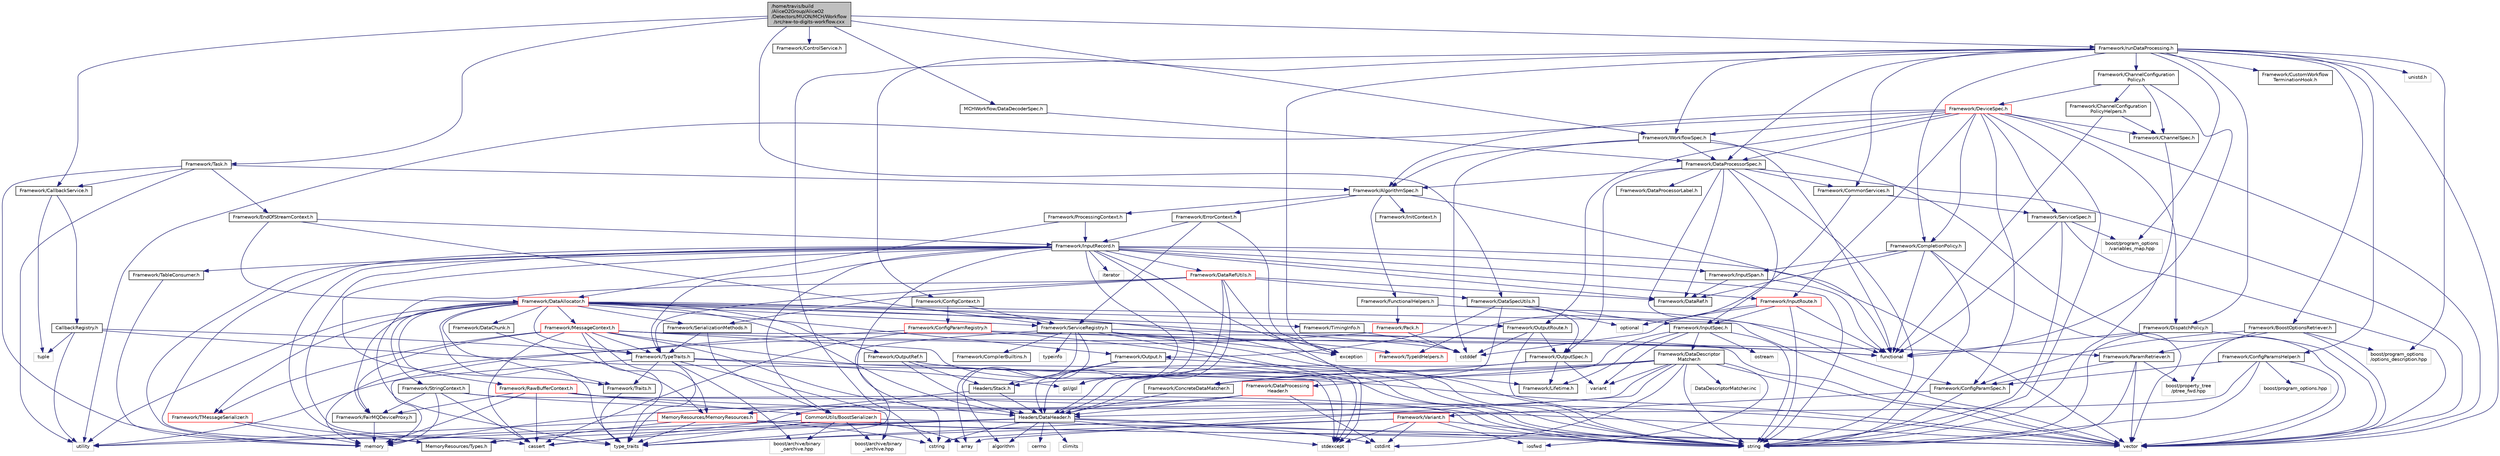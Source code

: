 digraph "/home/travis/build/AliceO2Group/AliceO2/Detectors/MUON/MCH/Workflow/src/raw-to-digits-workflow.cxx"
{
 // INTERACTIVE_SVG=YES
  bgcolor="transparent";
  edge [fontname="Helvetica",fontsize="10",labelfontname="Helvetica",labelfontsize="10"];
  node [fontname="Helvetica",fontsize="10",shape=record];
  Node0 [label="/home/travis/build\l/AliceO2Group/AliceO2\l/Detectors/MUON/MCH/Workflow\l/src/raw-to-digits-workflow.cxx",height=0.2,width=0.4,color="black", fillcolor="grey75", style="filled", fontcolor="black"];
  Node0 -> Node1 [color="midnightblue",fontsize="10",style="solid",fontname="Helvetica"];
  Node1 [label="Framework/WorkflowSpec.h",height=0.2,width=0.4,color="black",URL="$df/da1/WorkflowSpec_8h.html"];
  Node1 -> Node2 [color="midnightblue",fontsize="10",style="solid",fontname="Helvetica"];
  Node2 [label="Framework/DataProcessorSpec.h",height=0.2,width=0.4,color="black",URL="$d0/df4/DataProcessorSpec_8h.html"];
  Node2 -> Node3 [color="midnightblue",fontsize="10",style="solid",fontname="Helvetica"];
  Node3 [label="Framework/AlgorithmSpec.h",height=0.2,width=0.4,color="black",URL="$d0/d14/AlgorithmSpec_8h.html"];
  Node3 -> Node4 [color="midnightblue",fontsize="10",style="solid",fontname="Helvetica"];
  Node4 [label="Framework/ProcessingContext.h",height=0.2,width=0.4,color="black",URL="$de/d6a/ProcessingContext_8h.html"];
  Node4 -> Node5 [color="midnightblue",fontsize="10",style="solid",fontname="Helvetica"];
  Node5 [label="Framework/InputRecord.h",height=0.2,width=0.4,color="black",URL="$d6/d5c/InputRecord_8h.html"];
  Node5 -> Node6 [color="midnightblue",fontsize="10",style="solid",fontname="Helvetica"];
  Node6 [label="Framework/DataRef.h",height=0.2,width=0.4,color="black",URL="$d5/dfb/DataRef_8h.html"];
  Node5 -> Node7 [color="midnightblue",fontsize="10",style="solid",fontname="Helvetica"];
  Node7 [label="Framework/DataRefUtils.h",height=0.2,width=0.4,color="red",URL="$d5/db8/DataRefUtils_8h.html"];
  Node7 -> Node6 [color="midnightblue",fontsize="10",style="solid",fontname="Helvetica"];
  Node7 -> Node21 [color="midnightblue",fontsize="10",style="solid",fontname="Helvetica"];
  Node21 [label="Framework/SerializationMethods.h",height=0.2,width=0.4,color="black",URL="$d1/d53/SerializationMethods_8h.html",tooltip="Type wrappers for enfording a specific serialization method. "];
  Node21 -> Node22 [color="midnightblue",fontsize="10",style="solid",fontname="Helvetica"];
  Node22 [label="Framework/TypeTraits.h",height=0.2,width=0.4,color="black",URL="$d0/d95/TypeTraits_8h.html"];
  Node22 -> Node23 [color="midnightblue",fontsize="10",style="solid",fontname="Helvetica"];
  Node23 [label="type_traits",height=0.2,width=0.4,color="grey75"];
  Node22 -> Node24 [color="midnightblue",fontsize="10",style="solid",fontname="Helvetica"];
  Node24 [label="vector",height=0.2,width=0.4,color="grey75"];
  Node22 -> Node17 [color="midnightblue",fontsize="10",style="solid",fontname="Helvetica"];
  Node17 [label="memory",height=0.2,width=0.4,color="grey75"];
  Node22 -> Node25 [color="midnightblue",fontsize="10",style="solid",fontname="Helvetica"];
  Node25 [label="Framework/Traits.h",height=0.2,width=0.4,color="black",URL="$db/d31/Traits_8h.html"];
  Node25 -> Node23 [color="midnightblue",fontsize="10",style="solid",fontname="Helvetica"];
  Node22 -> Node26 [color="midnightblue",fontsize="10",style="solid",fontname="Helvetica"];
  Node26 [label="boost/archive/binary\l_iarchive.hpp",height=0.2,width=0.4,color="grey75"];
  Node22 -> Node27 [color="midnightblue",fontsize="10",style="solid",fontname="Helvetica"];
  Node27 [label="boost/archive/binary\l_oarchive.hpp",height=0.2,width=0.4,color="grey75"];
  Node22 -> Node28 [color="midnightblue",fontsize="10",style="solid",fontname="Helvetica"];
  Node28 [label="gsl/gsl",height=0.2,width=0.4,color="grey75"];
  Node21 -> Node29 [color="midnightblue",fontsize="10",style="solid",fontname="Helvetica"];
  Node29 [label="CommonUtils/BoostSerializer.h",height=0.2,width=0.4,color="red",URL="$d7/d91/BoostSerializer_8h.html",tooltip="Templatised boost serializer/deserializer for containers and base types. "];
  Node29 -> Node30 [color="midnightblue",fontsize="10",style="solid",fontname="Helvetica"];
  Node30 [label="utility",height=0.2,width=0.4,color="grey75"];
  Node29 -> Node23 [color="midnightblue",fontsize="10",style="solid",fontname="Helvetica"];
  Node29 -> Node31 [color="midnightblue",fontsize="10",style="solid",fontname="Helvetica"];
  Node31 [label="array",height=0.2,width=0.4,color="grey75"];
  Node29 -> Node24 [color="midnightblue",fontsize="10",style="solid",fontname="Helvetica"];
  Node29 -> Node26 [color="midnightblue",fontsize="10",style="solid",fontname="Helvetica"];
  Node29 -> Node27 [color="midnightblue",fontsize="10",style="solid",fontname="Helvetica"];
  Node7 -> Node43 [color="midnightblue",fontsize="10",style="solid",fontname="Helvetica"];
  Node43 [label="Framework/DataSpecUtils.h",height=0.2,width=0.4,color="black",URL="$d6/d68/DataSpecUtils_8h.html"];
  Node43 -> Node44 [color="midnightblue",fontsize="10",style="solid",fontname="Helvetica"];
  Node44 [label="Framework/OutputSpec.h",height=0.2,width=0.4,color="black",URL="$db/d2d/OutputSpec_8h.html"];
  Node44 -> Node45 [color="midnightblue",fontsize="10",style="solid",fontname="Helvetica"];
  Node45 [label="Headers/DataHeader.h",height=0.2,width=0.4,color="black",URL="$dc/dcd/DataHeader_8h.html"];
  Node45 -> Node46 [color="midnightblue",fontsize="10",style="solid",fontname="Helvetica"];
  Node46 [label="cstdint",height=0.2,width=0.4,color="grey75"];
  Node45 -> Node17 [color="midnightblue",fontsize="10",style="solid",fontname="Helvetica"];
  Node45 -> Node47 [color="midnightblue",fontsize="10",style="solid",fontname="Helvetica"];
  Node47 [label="cassert",height=0.2,width=0.4,color="grey75"];
  Node45 -> Node48 [color="midnightblue",fontsize="10",style="solid",fontname="Helvetica"];
  Node48 [label="cstring",height=0.2,width=0.4,color="grey75"];
  Node45 -> Node49 [color="midnightblue",fontsize="10",style="solid",fontname="Helvetica"];
  Node49 [label="algorithm",height=0.2,width=0.4,color="grey75"];
  Node45 -> Node50 [color="midnightblue",fontsize="10",style="solid",fontname="Helvetica"];
  Node50 [label="stdexcept",height=0.2,width=0.4,color="grey75"];
  Node45 -> Node51 [color="midnightblue",fontsize="10",style="solid",fontname="Helvetica"];
  Node51 [label="string",height=0.2,width=0.4,color="grey75"];
  Node45 -> Node52 [color="midnightblue",fontsize="10",style="solid",fontname="Helvetica"];
  Node52 [label="climits",height=0.2,width=0.4,color="grey75"];
  Node45 -> Node19 [color="midnightblue",fontsize="10",style="solid",fontname="Helvetica"];
  Node19 [label="MemoryResources/Types.h",height=0.2,width=0.4,color="black",URL="$d7/df8/Types_8h.html"];
  Node45 -> Node53 [color="midnightblue",fontsize="10",style="solid",fontname="Helvetica"];
  Node53 [label="cerrno",height=0.2,width=0.4,color="grey75"];
  Node44 -> Node54 [color="midnightblue",fontsize="10",style="solid",fontname="Helvetica"];
  Node54 [label="Framework/Lifetime.h",height=0.2,width=0.4,color="black",URL="$dc/dca/Lifetime_8h.html"];
  Node44 -> Node55 [color="midnightblue",fontsize="10",style="solid",fontname="Helvetica"];
  Node55 [label="Framework/ConcreteDataMatcher.h",height=0.2,width=0.4,color="black",URL="$d0/d1b/ConcreteDataMatcher_8h.html"];
  Node55 -> Node45 [color="midnightblue",fontsize="10",style="solid",fontname="Helvetica"];
  Node44 -> Node56 [color="midnightblue",fontsize="10",style="solid",fontname="Helvetica"];
  Node56 [label="variant",height=0.2,width=0.4,color="grey75"];
  Node43 -> Node57 [color="midnightblue",fontsize="10",style="solid",fontname="Helvetica"];
  Node57 [label="Framework/InputSpec.h",height=0.2,width=0.4,color="black",URL="$d5/d3f/InputSpec_8h.html"];
  Node57 -> Node54 [color="midnightblue",fontsize="10",style="solid",fontname="Helvetica"];
  Node57 -> Node55 [color="midnightblue",fontsize="10",style="solid",fontname="Helvetica"];
  Node57 -> Node58 [color="midnightblue",fontsize="10",style="solid",fontname="Helvetica"];
  Node58 [label="Framework/DataDescriptor\lMatcher.h",height=0.2,width=0.4,color="black",URL="$d3/da3/DataDescriptorMatcher_8h.html"];
  Node58 -> Node55 [color="midnightblue",fontsize="10",style="solid",fontname="Helvetica"];
  Node58 -> Node59 [color="midnightblue",fontsize="10",style="solid",fontname="Helvetica"];
  Node59 [label="Framework/DataProcessing\lHeader.h",height=0.2,width=0.4,color="red",URL="$d6/dc9/DataProcessingHeader_8h.html"];
  Node59 -> Node45 [color="midnightblue",fontsize="10",style="solid",fontname="Helvetica"];
  Node59 -> Node46 [color="midnightblue",fontsize="10",style="solid",fontname="Helvetica"];
  Node59 -> Node17 [color="midnightblue",fontsize="10",style="solid",fontname="Helvetica"];
  Node59 -> Node47 [color="midnightblue",fontsize="10",style="solid",fontname="Helvetica"];
  Node58 -> Node45 [color="midnightblue",fontsize="10",style="solid",fontname="Helvetica"];
  Node58 -> Node62 [color="midnightblue",fontsize="10",style="solid",fontname="Helvetica"];
  Node62 [label="Headers/Stack.h",height=0.2,width=0.4,color="black",URL="$d4/d00/Headers_2include_2Headers_2Stack_8h.html"];
  Node62 -> Node63 [color="midnightblue",fontsize="10",style="solid",fontname="Helvetica"];
  Node63 [label="MemoryResources/MemoryResources.h",height=0.2,width=0.4,color="red",URL="$dc/d03/MemoryResources_8h.html"];
  Node63 -> Node48 [color="midnightblue",fontsize="10",style="solid",fontname="Helvetica"];
  Node63 -> Node51 [color="midnightblue",fontsize="10",style="solid",fontname="Helvetica"];
  Node63 -> Node23 [color="midnightblue",fontsize="10",style="solid",fontname="Helvetica"];
  Node63 -> Node30 [color="midnightblue",fontsize="10",style="solid",fontname="Helvetica"];
  Node63 -> Node24 [color="midnightblue",fontsize="10",style="solid",fontname="Helvetica"];
  Node63 -> Node19 [color="midnightblue",fontsize="10",style="solid",fontname="Helvetica"];
  Node62 -> Node45 [color="midnightblue",fontsize="10",style="solid",fontname="Helvetica"];
  Node58 -> Node31 [color="midnightblue",fontsize="10",style="solid",fontname="Helvetica"];
  Node58 -> Node46 [color="midnightblue",fontsize="10",style="solid",fontname="Helvetica"];
  Node58 -> Node73 [color="midnightblue",fontsize="10",style="solid",fontname="Helvetica"];
  Node73 [label="iosfwd",height=0.2,width=0.4,color="grey75"];
  Node58 -> Node51 [color="midnightblue",fontsize="10",style="solid",fontname="Helvetica"];
  Node58 -> Node56 [color="midnightblue",fontsize="10",style="solid",fontname="Helvetica"];
  Node58 -> Node24 [color="midnightblue",fontsize="10",style="solid",fontname="Helvetica"];
  Node58 -> Node74 [color="midnightblue",fontsize="10",style="solid",fontname="Helvetica"];
  Node74 [label="DataDescriptorMatcher.inc",height=0.2,width=0.4,color="grey75"];
  Node57 -> Node51 [color="midnightblue",fontsize="10",style="solid",fontname="Helvetica"];
  Node57 -> Node75 [color="midnightblue",fontsize="10",style="solid",fontname="Helvetica"];
  Node75 [label="ostream",height=0.2,width=0.4,color="grey75"];
  Node57 -> Node56 [color="midnightblue",fontsize="10",style="solid",fontname="Helvetica"];
  Node43 -> Node45 [color="midnightblue",fontsize="10",style="solid",fontname="Helvetica"];
  Node43 -> Node76 [color="midnightblue",fontsize="10",style="solid",fontname="Helvetica"];
  Node76 [label="Framework/Output.h",height=0.2,width=0.4,color="black",URL="$d3/ddf/Output_8h.html"];
  Node76 -> Node45 [color="midnightblue",fontsize="10",style="solid",fontname="Helvetica"];
  Node76 -> Node54 [color="midnightblue",fontsize="10",style="solid",fontname="Helvetica"];
  Node76 -> Node62 [color="midnightblue",fontsize="10",style="solid",fontname="Helvetica"];
  Node43 -> Node77 [color="midnightblue",fontsize="10",style="solid",fontname="Helvetica"];
  Node77 [label="optional",height=0.2,width=0.4,color="grey75"];
  Node7 -> Node22 [color="midnightblue",fontsize="10",style="solid",fontname="Helvetica"];
  Node7 -> Node45 [color="midnightblue",fontsize="10",style="solid",fontname="Helvetica"];
  Node7 -> Node28 [color="midnightblue",fontsize="10",style="solid",fontname="Helvetica"];
  Node7 -> Node50 [color="midnightblue",fontsize="10",style="solid",fontname="Helvetica"];
  Node7 -> Node23 [color="midnightblue",fontsize="10",style="solid",fontname="Helvetica"];
  Node5 -> Node80 [color="midnightblue",fontsize="10",style="solid",fontname="Helvetica"];
  Node80 [label="Framework/InputRoute.h",height=0.2,width=0.4,color="red",URL="$d5/d19/InputRoute_8h.html"];
  Node80 -> Node57 [color="midnightblue",fontsize="10",style="solid",fontname="Helvetica"];
  Node80 -> Node84 [color="midnightblue",fontsize="10",style="solid",fontname="Helvetica"];
  Node84 [label="cstddef",height=0.2,width=0.4,color="grey75"];
  Node80 -> Node51 [color="midnightblue",fontsize="10",style="solid",fontname="Helvetica"];
  Node80 -> Node83 [color="midnightblue",fontsize="10",style="solid",fontname="Helvetica"];
  Node83 [label="functional",height=0.2,width=0.4,color="grey75"];
  Node80 -> Node77 [color="midnightblue",fontsize="10",style="solid",fontname="Helvetica"];
  Node5 -> Node22 [color="midnightblue",fontsize="10",style="solid",fontname="Helvetica"];
  Node5 -> Node85 [color="midnightblue",fontsize="10",style="solid",fontname="Helvetica"];
  Node85 [label="Framework/InputSpan.h",height=0.2,width=0.4,color="black",URL="$da/d0f/InputSpan_8h.html"];
  Node85 -> Node6 [color="midnightblue",fontsize="10",style="solid",fontname="Helvetica"];
  Node85 -> Node83 [color="midnightblue",fontsize="10",style="solid",fontname="Helvetica"];
  Node5 -> Node86 [color="midnightblue",fontsize="10",style="solid",fontname="Helvetica"];
  Node86 [label="Framework/TableConsumer.h",height=0.2,width=0.4,color="black",URL="$dc/d03/TableConsumer_8h.html"];
  Node86 -> Node17 [color="midnightblue",fontsize="10",style="solid",fontname="Helvetica"];
  Node5 -> Node25 [color="midnightblue",fontsize="10",style="solid",fontname="Helvetica"];
  Node5 -> Node19 [color="midnightblue",fontsize="10",style="solid",fontname="Helvetica"];
  Node5 -> Node45 [color="midnightblue",fontsize="10",style="solid",fontname="Helvetica"];
  Node5 -> Node29 [color="midnightblue",fontsize="10",style="solid",fontname="Helvetica"];
  Node5 -> Node28 [color="midnightblue",fontsize="10",style="solid",fontname="Helvetica"];
  Node5 -> Node87 [color="midnightblue",fontsize="10",style="solid",fontname="Helvetica"];
  Node87 [label="iterator",height=0.2,width=0.4,color="grey75"];
  Node5 -> Node51 [color="midnightblue",fontsize="10",style="solid",fontname="Helvetica"];
  Node5 -> Node24 [color="midnightblue",fontsize="10",style="solid",fontname="Helvetica"];
  Node5 -> Node48 [color="midnightblue",fontsize="10",style="solid",fontname="Helvetica"];
  Node5 -> Node47 [color="midnightblue",fontsize="10",style="solid",fontname="Helvetica"];
  Node5 -> Node88 [color="midnightblue",fontsize="10",style="solid",fontname="Helvetica"];
  Node88 [label="exception",height=0.2,width=0.4,color="grey75"];
  Node5 -> Node17 [color="midnightblue",fontsize="10",style="solid",fontname="Helvetica"];
  Node5 -> Node23 [color="midnightblue",fontsize="10",style="solid",fontname="Helvetica"];
  Node4 -> Node89 [color="midnightblue",fontsize="10",style="solid",fontname="Helvetica"];
  Node89 [label="Framework/DataAllocator.h",height=0.2,width=0.4,color="red",URL="$d1/d28/DataAllocator_8h.html"];
  Node89 -> Node90 [color="midnightblue",fontsize="10",style="solid",fontname="Helvetica"];
  Node90 [label="Framework/MessageContext.h",height=0.2,width=0.4,color="red",URL="$dc/dc4/MessageContext_8h.html"];
  Node90 -> Node93 [color="midnightblue",fontsize="10",style="solid",fontname="Helvetica"];
  Node93 [label="Framework/FairMQDeviceProxy.h",height=0.2,width=0.4,color="black",URL="$d8/d71/FairMQDeviceProxy_8h.html"];
  Node93 -> Node17 [color="midnightblue",fontsize="10",style="solid",fontname="Helvetica"];
  Node90 -> Node9 [color="midnightblue",fontsize="10",style="solid",fontname="Helvetica"];
  Node9 [label="Framework/TMessageSerializer.h",height=0.2,width=0.4,color="red",URL="$d8/d3c/TMessageSerializer_8h.html"];
  Node9 -> Node17 [color="midnightblue",fontsize="10",style="solid",fontname="Helvetica"];
  Node9 -> Node19 [color="midnightblue",fontsize="10",style="solid",fontname="Helvetica"];
  Node90 -> Node22 [color="midnightblue",fontsize="10",style="solid",fontname="Helvetica"];
  Node90 -> Node45 [color="midnightblue",fontsize="10",style="solid",fontname="Helvetica"];
  Node90 -> Node63 [color="midnightblue",fontsize="10",style="solid",fontname="Helvetica"];
  Node90 -> Node47 [color="midnightblue",fontsize="10",style="solid",fontname="Helvetica"];
  Node90 -> Node83 [color="midnightblue",fontsize="10",style="solid",fontname="Helvetica"];
  Node90 -> Node50 [color="midnightblue",fontsize="10",style="solid",fontname="Helvetica"];
  Node90 -> Node51 [color="midnightblue",fontsize="10",style="solid",fontname="Helvetica"];
  Node90 -> Node23 [color="midnightblue",fontsize="10",style="solid",fontname="Helvetica"];
  Node90 -> Node24 [color="midnightblue",fontsize="10",style="solid",fontname="Helvetica"];
  Node89 -> Node95 [color="midnightblue",fontsize="10",style="solid",fontname="Helvetica"];
  Node95 [label="Framework/StringContext.h",height=0.2,width=0.4,color="black",URL="$dd/df6/StringContext_8h.html"];
  Node95 -> Node93 [color="midnightblue",fontsize="10",style="solid",fontname="Helvetica"];
  Node95 -> Node24 [color="midnightblue",fontsize="10",style="solid",fontname="Helvetica"];
  Node95 -> Node47 [color="midnightblue",fontsize="10",style="solid",fontname="Helvetica"];
  Node95 -> Node51 [color="midnightblue",fontsize="10",style="solid",fontname="Helvetica"];
  Node95 -> Node17 [color="midnightblue",fontsize="10",style="solid",fontname="Helvetica"];
  Node89 -> Node96 [color="midnightblue",fontsize="10",style="solid",fontname="Helvetica"];
  Node96 [label="Framework/RawBufferContext.h",height=0.2,width=0.4,color="red",URL="$d8/d25/RawBufferContext_8h.html",tooltip=" "];
  Node96 -> Node93 [color="midnightblue",fontsize="10",style="solid",fontname="Helvetica"];
  Node96 -> Node29 [color="midnightblue",fontsize="10",style="solid",fontname="Helvetica"];
  Node96 -> Node24 [color="midnightblue",fontsize="10",style="solid",fontname="Helvetica"];
  Node96 -> Node47 [color="midnightblue",fontsize="10",style="solid",fontname="Helvetica"];
  Node96 -> Node51 [color="midnightblue",fontsize="10",style="solid",fontname="Helvetica"];
  Node96 -> Node17 [color="midnightblue",fontsize="10",style="solid",fontname="Helvetica"];
  Node89 -> Node76 [color="midnightblue",fontsize="10",style="solid",fontname="Helvetica"];
  Node89 -> Node98 [color="midnightblue",fontsize="10",style="solid",fontname="Helvetica"];
  Node98 [label="Framework/OutputRef.h",height=0.2,width=0.4,color="black",URL="$d6/d5a/OutputRef_8h.html"];
  Node98 -> Node45 [color="midnightblue",fontsize="10",style="solid",fontname="Helvetica"];
  Node98 -> Node62 [color="midnightblue",fontsize="10",style="solid",fontname="Helvetica"];
  Node98 -> Node51 [color="midnightblue",fontsize="10",style="solid",fontname="Helvetica"];
  Node89 -> Node99 [color="midnightblue",fontsize="10",style="solid",fontname="Helvetica"];
  Node99 [label="Framework/OutputRoute.h",height=0.2,width=0.4,color="black",URL="$d6/df4/OutputRoute_8h.html"];
  Node99 -> Node44 [color="midnightblue",fontsize="10",style="solid",fontname="Helvetica"];
  Node99 -> Node84 [color="midnightblue",fontsize="10",style="solid",fontname="Helvetica"];
  Node99 -> Node51 [color="midnightblue",fontsize="10",style="solid",fontname="Helvetica"];
  Node89 -> Node100 [color="midnightblue",fontsize="10",style="solid",fontname="Helvetica"];
  Node100 [label="Framework/DataChunk.h",height=0.2,width=0.4,color="black",URL="$d7/d31/DataChunk_8h.html"];
  Node100 -> Node63 [color="midnightblue",fontsize="10",style="solid",fontname="Helvetica"];
  Node89 -> Node93 [color="midnightblue",fontsize="10",style="solid",fontname="Helvetica"];
  Node89 -> Node101 [color="midnightblue",fontsize="10",style="solid",fontname="Helvetica"];
  Node101 [label="Framework/TimingInfo.h",height=0.2,width=0.4,color="black",URL="$da/d2b/TimingInfo_8h.html"];
  Node101 -> Node84 [color="midnightblue",fontsize="10",style="solid",fontname="Helvetica"];
  Node89 -> Node9 [color="midnightblue",fontsize="10",style="solid",fontname="Helvetica"];
  Node89 -> Node22 [color="midnightblue",fontsize="10",style="solid",fontname="Helvetica"];
  Node89 -> Node25 [color="midnightblue",fontsize="10",style="solid",fontname="Helvetica"];
  Node89 -> Node21 [color="midnightblue",fontsize="10",style="solid",fontname="Helvetica"];
  Node89 -> Node102 [color="midnightblue",fontsize="10",style="solid",fontname="Helvetica"];
  Node102 [label="Framework/ServiceRegistry.h",height=0.2,width=0.4,color="black",URL="$d8/d17/ServiceRegistry_8h.html"];
  Node102 -> Node103 [color="midnightblue",fontsize="10",style="solid",fontname="Helvetica"];
  Node103 [label="Framework/CompilerBuiltins.h",height=0.2,width=0.4,color="black",URL="$d9/de8/CompilerBuiltins_8h.html"];
  Node102 -> Node104 [color="midnightblue",fontsize="10",style="solid",fontname="Helvetica"];
  Node104 [label="Framework/TypeIdHelpers.h",height=0.2,width=0.4,color="red",URL="$d2/d9a/TypeIdHelpers_8h.html"];
  Node102 -> Node49 [color="midnightblue",fontsize="10",style="solid",fontname="Helvetica"];
  Node102 -> Node31 [color="midnightblue",fontsize="10",style="solid",fontname="Helvetica"];
  Node102 -> Node88 [color="midnightblue",fontsize="10",style="solid",fontname="Helvetica"];
  Node102 -> Node83 [color="midnightblue",fontsize="10",style="solid",fontname="Helvetica"];
  Node102 -> Node51 [color="midnightblue",fontsize="10",style="solid",fontname="Helvetica"];
  Node102 -> Node23 [color="midnightblue",fontsize="10",style="solid",fontname="Helvetica"];
  Node102 -> Node107 [color="midnightblue",fontsize="10",style="solid",fontname="Helvetica"];
  Node107 [label="typeinfo",height=0.2,width=0.4,color="grey75"];
  Node102 -> Node50 [color="midnightblue",fontsize="10",style="solid",fontname="Helvetica"];
  Node89 -> Node45 [color="midnightblue",fontsize="10",style="solid",fontname="Helvetica"];
  Node89 -> Node24 [color="midnightblue",fontsize="10",style="solid",fontname="Helvetica"];
  Node89 -> Node51 [color="midnightblue",fontsize="10",style="solid",fontname="Helvetica"];
  Node89 -> Node30 [color="midnightblue",fontsize="10",style="solid",fontname="Helvetica"];
  Node89 -> Node23 [color="midnightblue",fontsize="10",style="solid",fontname="Helvetica"];
  Node89 -> Node84 [color="midnightblue",fontsize="10",style="solid",fontname="Helvetica"];
  Node3 -> Node108 [color="midnightblue",fontsize="10",style="solid",fontname="Helvetica"];
  Node108 [label="Framework/ErrorContext.h",height=0.2,width=0.4,color="black",URL="$d7/dad/ErrorContext_8h.html"];
  Node108 -> Node5 [color="midnightblue",fontsize="10",style="solid",fontname="Helvetica"];
  Node108 -> Node102 [color="midnightblue",fontsize="10",style="solid",fontname="Helvetica"];
  Node108 -> Node88 [color="midnightblue",fontsize="10",style="solid",fontname="Helvetica"];
  Node3 -> Node109 [color="midnightblue",fontsize="10",style="solid",fontname="Helvetica"];
  Node109 [label="Framework/InitContext.h",height=0.2,width=0.4,color="black",URL="$d4/d2b/InitContext_8h.html"];
  Node3 -> Node110 [color="midnightblue",fontsize="10",style="solid",fontname="Helvetica"];
  Node110 [label="Framework/FunctionalHelpers.h",height=0.2,width=0.4,color="black",URL="$de/d9b/FunctionalHelpers_8h.html"];
  Node110 -> Node111 [color="midnightblue",fontsize="10",style="solid",fontname="Helvetica"];
  Node111 [label="Framework/Pack.h",height=0.2,width=0.4,color="red",URL="$dd/dce/Pack_8h.html"];
  Node111 -> Node84 [color="midnightblue",fontsize="10",style="solid",fontname="Helvetica"];
  Node111 -> Node30 [color="midnightblue",fontsize="10",style="solid",fontname="Helvetica"];
  Node110 -> Node83 [color="midnightblue",fontsize="10",style="solid",fontname="Helvetica"];
  Node3 -> Node83 [color="midnightblue",fontsize="10",style="solid",fontname="Helvetica"];
  Node2 -> Node112 [color="midnightblue",fontsize="10",style="solid",fontname="Helvetica"];
  Node112 [label="Framework/ConfigParamSpec.h",height=0.2,width=0.4,color="black",URL="$d0/d1c/ConfigParamSpec_8h.html"];
  Node112 -> Node113 [color="midnightblue",fontsize="10",style="solid",fontname="Helvetica"];
  Node113 [label="Framework/Variant.h",height=0.2,width=0.4,color="red",URL="$de/d56/Variant_8h.html"];
  Node113 -> Node23 [color="midnightblue",fontsize="10",style="solid",fontname="Helvetica"];
  Node113 -> Node48 [color="midnightblue",fontsize="10",style="solid",fontname="Helvetica"];
  Node113 -> Node46 [color="midnightblue",fontsize="10",style="solid",fontname="Helvetica"];
  Node113 -> Node50 [color="midnightblue",fontsize="10",style="solid",fontname="Helvetica"];
  Node113 -> Node73 [color="midnightblue",fontsize="10",style="solid",fontname="Helvetica"];
  Node113 -> Node51 [color="midnightblue",fontsize="10",style="solid",fontname="Helvetica"];
  Node112 -> Node51 [color="midnightblue",fontsize="10",style="solid",fontname="Helvetica"];
  Node2 -> Node116 [color="midnightblue",fontsize="10",style="solid",fontname="Helvetica"];
  Node116 [label="Framework/DataProcessorLabel.h",height=0.2,width=0.4,color="black",URL="$d1/df2/DataProcessorLabel_8h.html"];
  Node2 -> Node6 [color="midnightblue",fontsize="10",style="solid",fontname="Helvetica"];
  Node2 -> Node57 [color="midnightblue",fontsize="10",style="solid",fontname="Helvetica"];
  Node2 -> Node44 [color="midnightblue",fontsize="10",style="solid",fontname="Helvetica"];
  Node2 -> Node117 [color="midnightblue",fontsize="10",style="solid",fontname="Helvetica"];
  Node117 [label="Framework/CommonServices.h",height=0.2,width=0.4,color="black",URL="$d8/d02/CommonServices_8h.html"];
  Node117 -> Node118 [color="midnightblue",fontsize="10",style="solid",fontname="Helvetica"];
  Node118 [label="Framework/ServiceSpec.h",height=0.2,width=0.4,color="black",URL="$d4/d61/ServiceSpec_8h.html"];
  Node118 -> Node83 [color="midnightblue",fontsize="10",style="solid",fontname="Helvetica"];
  Node118 -> Node51 [color="midnightblue",fontsize="10",style="solid",fontname="Helvetica"];
  Node118 -> Node24 [color="midnightblue",fontsize="10",style="solid",fontname="Helvetica"];
  Node118 -> Node119 [color="midnightblue",fontsize="10",style="solid",fontname="Helvetica"];
  Node119 [label="boost/program_options\l/variables_map.hpp",height=0.2,width=0.4,color="grey75"];
  Node117 -> Node104 [color="midnightblue",fontsize="10",style="solid",fontname="Helvetica"];
  Node2 -> Node51 [color="midnightblue",fontsize="10",style="solid",fontname="Helvetica"];
  Node2 -> Node24 [color="midnightblue",fontsize="10",style="solid",fontname="Helvetica"];
  Node1 -> Node3 [color="midnightblue",fontsize="10",style="solid",fontname="Helvetica"];
  Node1 -> Node24 [color="midnightblue",fontsize="10",style="solid",fontname="Helvetica"];
  Node1 -> Node83 [color="midnightblue",fontsize="10",style="solid",fontname="Helvetica"];
  Node1 -> Node84 [color="midnightblue",fontsize="10",style="solid",fontname="Helvetica"];
  Node0 -> Node43 [color="midnightblue",fontsize="10",style="solid",fontname="Helvetica"];
  Node0 -> Node120 [color="midnightblue",fontsize="10",style="solid",fontname="Helvetica"];
  Node120 [label="Framework/CallbackService.h",height=0.2,width=0.4,color="black",URL="$d9/d7f/CallbackService_8h.html"];
  Node120 -> Node121 [color="midnightblue",fontsize="10",style="solid",fontname="Helvetica"];
  Node121 [label="CallbackRegistry.h",height=0.2,width=0.4,color="black",URL="$d7/d3e/CallbackRegistry_8h.html",tooltip="A generic registry for callbacks. "];
  Node121 -> Node22 [color="midnightblue",fontsize="10",style="solid",fontname="Helvetica"];
  Node121 -> Node122 [color="midnightblue",fontsize="10",style="solid",fontname="Helvetica"];
  Node122 [label="tuple",height=0.2,width=0.4,color="grey75"];
  Node121 -> Node50 [color="midnightblue",fontsize="10",style="solid",fontname="Helvetica"];
  Node121 -> Node30 [color="midnightblue",fontsize="10",style="solid",fontname="Helvetica"];
  Node120 -> Node122 [color="midnightblue",fontsize="10",style="solid",fontname="Helvetica"];
  Node0 -> Node123 [color="midnightblue",fontsize="10",style="solid",fontname="Helvetica"];
  Node123 [label="Framework/ControlService.h",height=0.2,width=0.4,color="black",URL="$d2/d43/ControlService_8h.html"];
  Node0 -> Node124 [color="midnightblue",fontsize="10",style="solid",fontname="Helvetica"];
  Node124 [label="Framework/Task.h",height=0.2,width=0.4,color="black",URL="$df/d4f/Task_8h.html"];
  Node124 -> Node3 [color="midnightblue",fontsize="10",style="solid",fontname="Helvetica"];
  Node124 -> Node120 [color="midnightblue",fontsize="10",style="solid",fontname="Helvetica"];
  Node124 -> Node125 [color="midnightblue",fontsize="10",style="solid",fontname="Helvetica"];
  Node125 [label="Framework/EndOfStreamContext.h",height=0.2,width=0.4,color="black",URL="$d0/d77/EndOfStreamContext_8h.html"];
  Node125 -> Node5 [color="midnightblue",fontsize="10",style="solid",fontname="Helvetica"];
  Node125 -> Node102 [color="midnightblue",fontsize="10",style="solid",fontname="Helvetica"];
  Node125 -> Node89 [color="midnightblue",fontsize="10",style="solid",fontname="Helvetica"];
  Node124 -> Node30 [color="midnightblue",fontsize="10",style="solid",fontname="Helvetica"];
  Node124 -> Node17 [color="midnightblue",fontsize="10",style="solid",fontname="Helvetica"];
  Node0 -> Node126 [color="midnightblue",fontsize="10",style="solid",fontname="Helvetica"];
  Node126 [label="Framework/runDataProcessing.h",height=0.2,width=0.4,color="black",URL="$db/dd0/runDataProcessing_8h.html"];
  Node126 -> Node127 [color="midnightblue",fontsize="10",style="solid",fontname="Helvetica"];
  Node127 [label="Framework/ChannelConfiguration\lPolicy.h",height=0.2,width=0.4,color="black",URL="$dd/d0f/ChannelConfigurationPolicy_8h.html"];
  Node127 -> Node128 [color="midnightblue",fontsize="10",style="solid",fontname="Helvetica"];
  Node128 [label="Framework/ChannelConfiguration\lPolicyHelpers.h",height=0.2,width=0.4,color="black",URL="$d6/d05/ChannelConfigurationPolicyHelpers_8h.html"];
  Node128 -> Node129 [color="midnightblue",fontsize="10",style="solid",fontname="Helvetica"];
  Node129 [label="Framework/ChannelSpec.h",height=0.2,width=0.4,color="black",URL="$d6/d72/ChannelSpec_8h.html"];
  Node129 -> Node51 [color="midnightblue",fontsize="10",style="solid",fontname="Helvetica"];
  Node128 -> Node83 [color="midnightblue",fontsize="10",style="solid",fontname="Helvetica"];
  Node127 -> Node129 [color="midnightblue",fontsize="10",style="solid",fontname="Helvetica"];
  Node127 -> Node130 [color="midnightblue",fontsize="10",style="solid",fontname="Helvetica"];
  Node130 [label="Framework/DeviceSpec.h",height=0.2,width=0.4,color="red",URL="$df/de8/DeviceSpec_8h.html"];
  Node130 -> Node1 [color="midnightblue",fontsize="10",style="solid",fontname="Helvetica"];
  Node130 -> Node2 [color="midnightblue",fontsize="10",style="solid",fontname="Helvetica"];
  Node130 -> Node129 [color="midnightblue",fontsize="10",style="solid",fontname="Helvetica"];
  Node130 -> Node3 [color="midnightblue",fontsize="10",style="solid",fontname="Helvetica"];
  Node130 -> Node112 [color="midnightblue",fontsize="10",style="solid",fontname="Helvetica"];
  Node130 -> Node80 [color="midnightblue",fontsize="10",style="solid",fontname="Helvetica"];
  Node130 -> Node99 [color="midnightblue",fontsize="10",style="solid",fontname="Helvetica"];
  Node130 -> Node136 [color="midnightblue",fontsize="10",style="solid",fontname="Helvetica"];
  Node136 [label="Framework/CompletionPolicy.h",height=0.2,width=0.4,color="black",URL="$df/dd6/CompletionPolicy_8h.html"];
  Node136 -> Node6 [color="midnightblue",fontsize="10",style="solid",fontname="Helvetica"];
  Node136 -> Node85 [color="midnightblue",fontsize="10",style="solid",fontname="Helvetica"];
  Node136 -> Node83 [color="midnightblue",fontsize="10",style="solid",fontname="Helvetica"];
  Node136 -> Node51 [color="midnightblue",fontsize="10",style="solid",fontname="Helvetica"];
  Node136 -> Node24 [color="midnightblue",fontsize="10",style="solid",fontname="Helvetica"];
  Node130 -> Node92 [color="midnightblue",fontsize="10",style="solid",fontname="Helvetica"];
  Node92 [label="Framework/DispatchPolicy.h",height=0.2,width=0.4,color="black",URL="$da/de6/DispatchPolicy_8h.html"];
  Node92 -> Node83 [color="midnightblue",fontsize="10",style="solid",fontname="Helvetica"];
  Node92 -> Node51 [color="midnightblue",fontsize="10",style="solid",fontname="Helvetica"];
  Node92 -> Node24 [color="midnightblue",fontsize="10",style="solid",fontname="Helvetica"];
  Node130 -> Node118 [color="midnightblue",fontsize="10",style="solid",fontname="Helvetica"];
  Node130 -> Node24 [color="midnightblue",fontsize="10",style="solid",fontname="Helvetica"];
  Node130 -> Node51 [color="midnightblue",fontsize="10",style="solid",fontname="Helvetica"];
  Node130 -> Node30 [color="midnightblue",fontsize="10",style="solid",fontname="Helvetica"];
  Node127 -> Node83 [color="midnightblue",fontsize="10",style="solid",fontname="Helvetica"];
  Node126 -> Node136 [color="midnightblue",fontsize="10",style="solid",fontname="Helvetica"];
  Node126 -> Node92 [color="midnightblue",fontsize="10",style="solid",fontname="Helvetica"];
  Node126 -> Node137 [color="midnightblue",fontsize="10",style="solid",fontname="Helvetica"];
  Node137 [label="Framework/ConfigParamsHelper.h",height=0.2,width=0.4,color="black",URL="$dd/d2b/ConfigParamsHelper_8h.html"];
  Node137 -> Node112 [color="midnightblue",fontsize="10",style="solid",fontname="Helvetica"];
  Node137 -> Node138 [color="midnightblue",fontsize="10",style="solid",fontname="Helvetica"];
  Node138 [label="boost/program_options.hpp",height=0.2,width=0.4,color="grey75"];
  Node137 -> Node51 [color="midnightblue",fontsize="10",style="solid",fontname="Helvetica"];
  Node137 -> Node24 [color="midnightblue",fontsize="10",style="solid",fontname="Helvetica"];
  Node137 -> Node23 [color="midnightblue",fontsize="10",style="solid",fontname="Helvetica"];
  Node126 -> Node2 [color="midnightblue",fontsize="10",style="solid",fontname="Helvetica"];
  Node126 -> Node1 [color="midnightblue",fontsize="10",style="solid",fontname="Helvetica"];
  Node126 -> Node139 [color="midnightblue",fontsize="10",style="solid",fontname="Helvetica"];
  Node139 [label="Framework/ConfigContext.h",height=0.2,width=0.4,color="black",URL="$d7/d2e/ConfigContext_8h.html"];
  Node139 -> Node140 [color="midnightblue",fontsize="10",style="solid",fontname="Helvetica"];
  Node140 [label="Framework/ConfigParamRegistry.h",height=0.2,width=0.4,color="red",URL="$de/dc6/ConfigParamRegistry_8h.html"];
  Node140 -> Node141 [color="midnightblue",fontsize="10",style="solid",fontname="Helvetica"];
  Node141 [label="Framework/ParamRetriever.h",height=0.2,width=0.4,color="black",URL="$df/d72/ParamRetriever_8h.html"];
  Node141 -> Node112 [color="midnightblue",fontsize="10",style="solid",fontname="Helvetica"];
  Node141 -> Node142 [color="midnightblue",fontsize="10",style="solid",fontname="Helvetica"];
  Node142 [label="boost/property_tree\l/ptree_fwd.hpp",height=0.2,width=0.4,color="grey75"];
  Node141 -> Node51 [color="midnightblue",fontsize="10",style="solid",fontname="Helvetica"];
  Node141 -> Node24 [color="midnightblue",fontsize="10",style="solid",fontname="Helvetica"];
  Node140 -> Node17 [color="midnightblue",fontsize="10",style="solid",fontname="Helvetica"];
  Node140 -> Node51 [color="midnightblue",fontsize="10",style="solid",fontname="Helvetica"];
  Node140 -> Node47 [color="midnightblue",fontsize="10",style="solid",fontname="Helvetica"];
  Node139 -> Node102 [color="midnightblue",fontsize="10",style="solid",fontname="Helvetica"];
  Node126 -> Node145 [color="midnightblue",fontsize="10",style="solid",fontname="Helvetica"];
  Node145 [label="Framework/BoostOptionsRetriever.h",height=0.2,width=0.4,color="black",URL="$d3/d7e/BoostOptionsRetriever_8h.html"];
  Node145 -> Node112 [color="midnightblue",fontsize="10",style="solid",fontname="Helvetica"];
  Node145 -> Node141 [color="midnightblue",fontsize="10",style="solid",fontname="Helvetica"];
  Node145 -> Node142 [color="midnightblue",fontsize="10",style="solid",fontname="Helvetica"];
  Node145 -> Node146 [color="midnightblue",fontsize="10",style="solid",fontname="Helvetica"];
  Node146 [label="boost/program_options\l/options_description.hpp",height=0.2,width=0.4,color="grey75"];
  Node145 -> Node24 [color="midnightblue",fontsize="10",style="solid",fontname="Helvetica"];
  Node126 -> Node147 [color="midnightblue",fontsize="10",style="solid",fontname="Helvetica"];
  Node147 [label="Framework/CustomWorkflow\lTerminationHook.h",height=0.2,width=0.4,color="black",URL="$da/def/CustomWorkflowTerminationHook_8h.html"];
  Node126 -> Node117 [color="midnightblue",fontsize="10",style="solid",fontname="Helvetica"];
  Node126 -> Node146 [color="midnightblue",fontsize="10",style="solid",fontname="Helvetica"];
  Node126 -> Node119 [color="midnightblue",fontsize="10",style="solid",fontname="Helvetica"];
  Node126 -> Node148 [color="midnightblue",fontsize="10",style="solid",fontname="Helvetica"];
  Node148 [label="unistd.h",height=0.2,width=0.4,color="grey75"];
  Node126 -> Node24 [color="midnightblue",fontsize="10",style="solid",fontname="Helvetica"];
  Node126 -> Node48 [color="midnightblue",fontsize="10",style="solid",fontname="Helvetica"];
  Node126 -> Node88 [color="midnightblue",fontsize="10",style="solid",fontname="Helvetica"];
  Node0 -> Node149 [color="midnightblue",fontsize="10",style="solid",fontname="Helvetica"];
  Node149 [label="MCHWorkflow/DataDecoderSpec.h",height=0.2,width=0.4,color="black",URL="$d9/daf/DataDecoderSpec_8h.html"];
  Node149 -> Node2 [color="midnightblue",fontsize="10",style="solid",fontname="Helvetica"];
}
